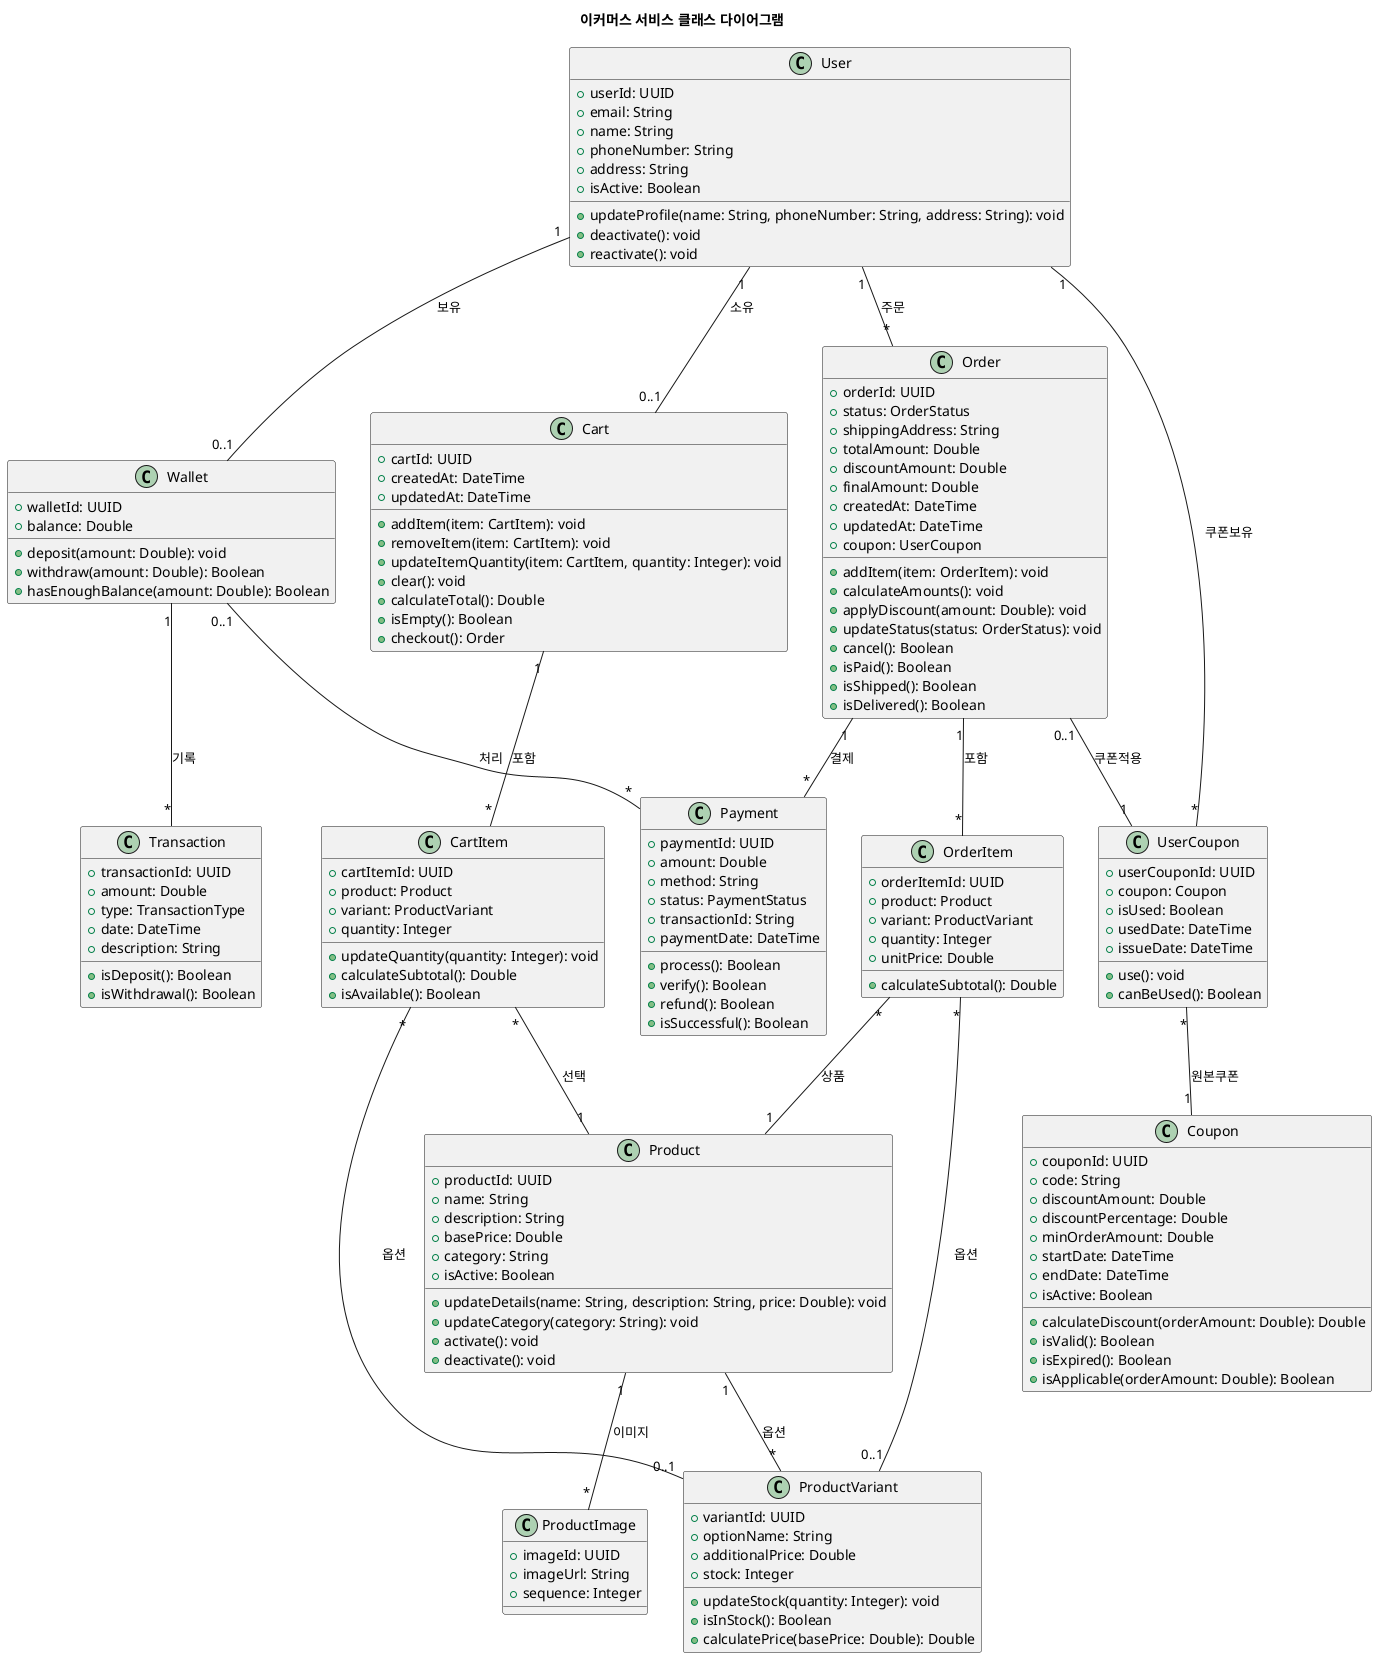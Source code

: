 @startuml
title 이커머스 서비스 클래스 다이어그램

' 사용자 관련 클래스
class User {
  +userId: UUID
  +email: String
  +name: String
  +phoneNumber: String
  +address: String
  +isActive: Boolean
  +updateProfile(name: String, phoneNumber: String, address: String): void
  +deactivate(): void
  +reactivate(): void
}

class Wallet {
  +walletId: UUID
  +balance: Double
  +deposit(amount: Double): void
  +withdraw(amount: Double): Boolean
  +hasEnoughBalance(amount: Double): Boolean
}

class Transaction {
  +transactionId: UUID
  +amount: Double
  +type: TransactionType
  +date: DateTime
  +description: String
  +isDeposit(): Boolean
  +isWithdrawal(): Boolean
}

' 상품 관련 클래스
class Product {
  +productId: UUID
  +name: String
  +description: String
  +basePrice: Double
  +category: String
  +isActive: Boolean
  +updateDetails(name: String, description: String, price: Double): void
  +updateCategory(category: String): void
  +activate(): void
  +deactivate(): void
}

class ProductVariant {
  +variantId: UUID
  +optionName: String
  +additionalPrice: Double
  +stock: Integer
  +updateStock(quantity: Integer): void
  +isInStock(): Boolean
  +calculatePrice(basePrice: Double): Double
}

class ProductImage {
  +imageId: UUID
  +imageUrl: String
  +sequence: Integer
}

' 장바구니 관련 클래스
class Cart {
  +cartId: UUID
  +createdAt: DateTime
  +updatedAt: DateTime
  +addItem(item: CartItem): void
  +removeItem(item: CartItem): void
  +updateItemQuantity(item: CartItem, quantity: Integer): void
  +clear(): void
  +calculateTotal(): Double
  +isEmpty(): Boolean
  +checkout(): Order
}

class CartItem {
  +cartItemId: UUID
  +product: Product
  +variant: ProductVariant
  +quantity: Integer
  +updateQuantity(quantity: Integer): void
  +calculateSubtotal(): Double
  +isAvailable(): Boolean
}

' 주문 관련 클래스
class Order {
  +orderId: UUID
  +status: OrderStatus
  +shippingAddress: String
  +totalAmount: Double
  +discountAmount: Double
  +finalAmount: Double
  +createdAt: DateTime
  +updatedAt: DateTime
  +coupon: UserCoupon
  +addItem(item: OrderItem): void
  +calculateAmounts(): void
  +applyDiscount(amount: Double): void
  +updateStatus(status: OrderStatus): void
  +cancel(): Boolean
  +isPaid(): Boolean
  +isShipped(): Boolean
  +isDelivered(): Boolean
}

class OrderItem {
  +orderItemId: UUID
  +product: Product
  +variant: ProductVariant
  +quantity: Integer
  +unitPrice: Double
  +calculateSubtotal(): Double
}

' 결제 관련 클래스
class Payment {
  +paymentId: UUID
  +amount: Double
  +method: String
  +status: PaymentStatus
  +transactionId: String
  +paymentDate: DateTime
  +process(): Boolean
  +verify(): Boolean
  +refund(): Boolean
  +isSuccessful(): Boolean
}

' 쿠폰 관련 클래스
class Coupon {
  +couponId: UUID
  +code: String
  +discountAmount: Double
  +discountPercentage: Double
  +minOrderAmount: Double
  +startDate: DateTime
  +endDate: DateTime
  +isActive: Boolean
  +calculateDiscount(orderAmount: Double): Double
  +isValid(): Boolean
  +isExpired(): Boolean
  +isApplicable(orderAmount: Double): Boolean
}

class UserCoupon {
  +userCouponId: UUID
  +coupon: Coupon
  +isUsed: Boolean
  +usedDate: DateTime
  +issueDate: DateTime
  +use(): void
  +canBeUsed(): Boolean
}

' 관계 정의
User "1" -- "0..1" Wallet : 보유
User "1" -- "0..1" Cart : 소유
User "1" -- "*" Order : 주문
User "1" -- "*" UserCoupon : 쿠폰보유

Wallet "1" -- "*" Transaction : 기록
Wallet "0..1" -- "*" Payment : 처리

Product "1" -- "*" ProductVariant : 옵션
Product "1" -- "*" ProductImage : 이미지

Cart "1" -- "*" CartItem : 포함
CartItem "*" -- "1" Product : 선택
CartItem "*" -- "0..1" ProductVariant : 옵션

Order "1" -- "*" OrderItem : 포함
Order "1" -- "*" Payment : 결제
Order "0..1" -- "1" UserCoupon : 쿠폰적용
OrderItem "*" -- "1" Product : 상품
OrderItem "*" -- "0..1" ProductVariant : 옵션

UserCoupon "*" -- "1" Coupon : 원본쿠폰

@enduml
